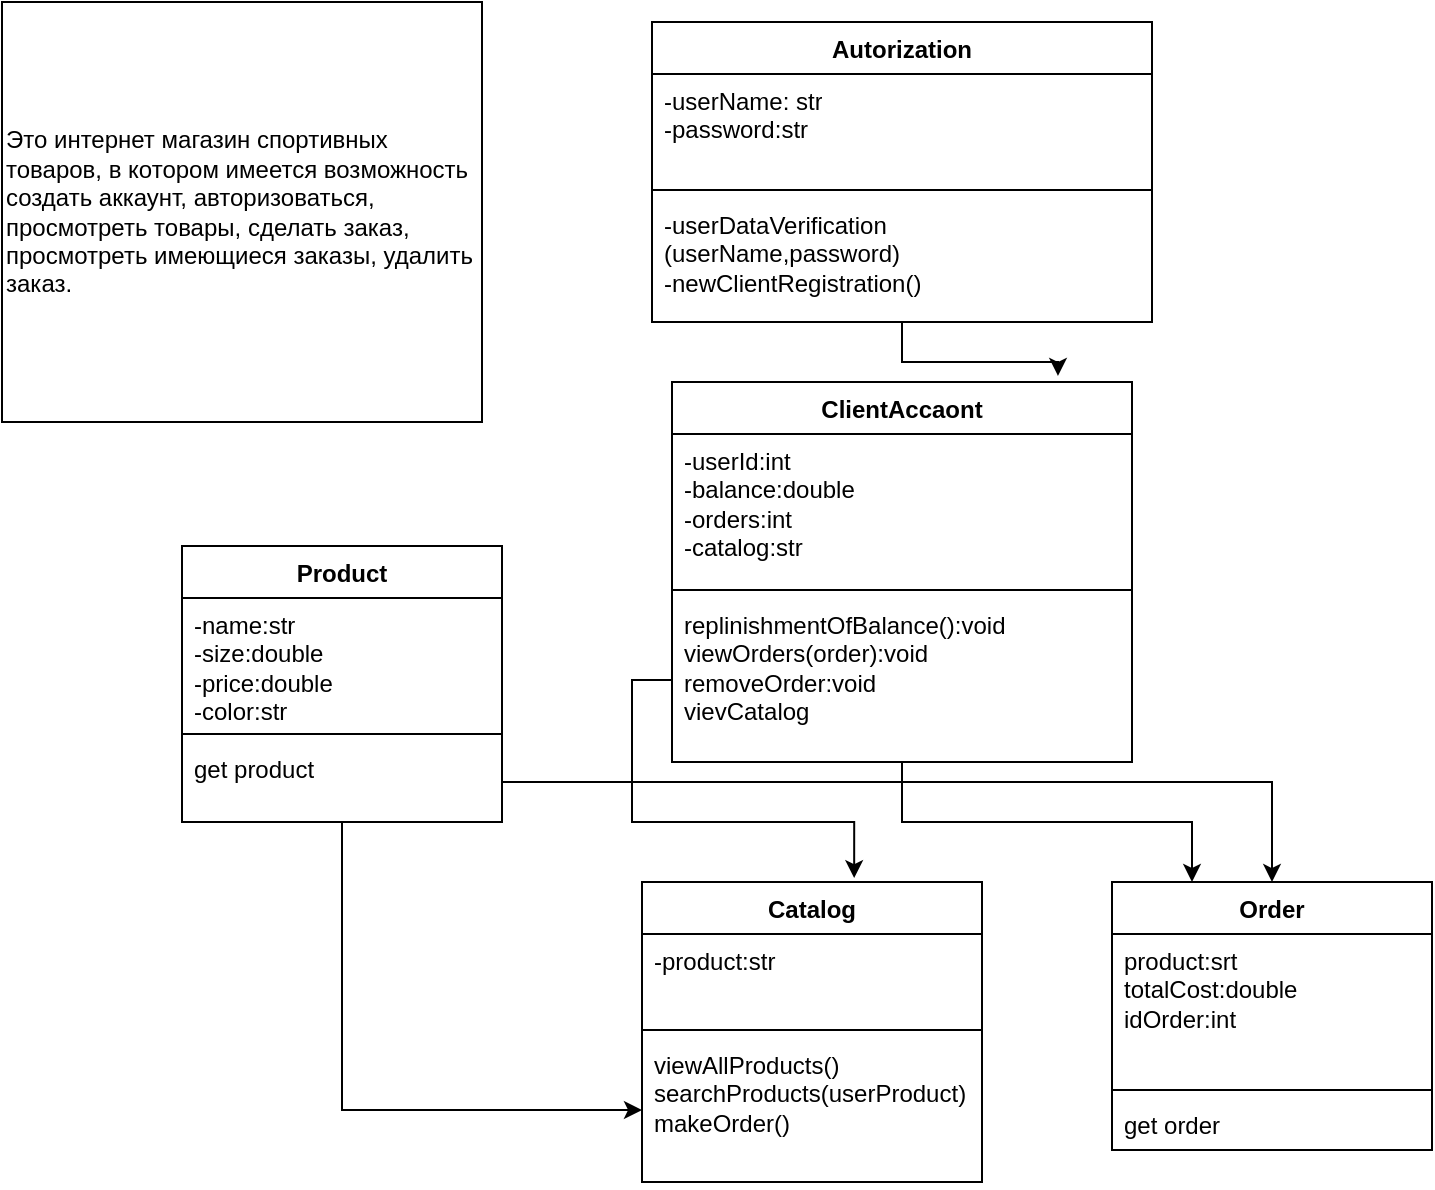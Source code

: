 <mxfile version="21.7.5" type="github">
  <diagram id="C5RBs43oDa-KdzZeNtuy" name="Page-1">
    <mxGraphModel dx="880" dy="446" grid="1" gridSize="10" guides="1" tooltips="1" connect="1" arrows="1" fold="1" page="1" pageScale="1" pageWidth="827" pageHeight="1169" math="0" shadow="0">
      <root>
        <mxCell id="WIyWlLk6GJQsqaUBKTNV-0" />
        <mxCell id="WIyWlLk6GJQsqaUBKTNV-1" parent="WIyWlLk6GJQsqaUBKTNV-0" />
        <mxCell id="K4wtIV0Vw7q8hmusGQWw-63" style="edgeStyle=orthogonalEdgeStyle;rounded=0;orthogonalLoop=1;jettySize=auto;html=1;entryX=0.25;entryY=0;entryDx=0;entryDy=0;" edge="1" parent="WIyWlLk6GJQsqaUBKTNV-1" source="K4wtIV0Vw7q8hmusGQWw-11" target="K4wtIV0Vw7q8hmusGQWw-40">
          <mxGeometry relative="1" as="geometry" />
        </mxCell>
        <mxCell id="K4wtIV0Vw7q8hmusGQWw-11" value="ClientAccaont" style="swimlane;fontStyle=1;align=center;verticalAlign=top;childLayout=stackLayout;horizontal=1;startSize=26;horizontalStack=0;resizeParent=1;resizeParentMax=0;resizeLast=0;collapsible=1;marginBottom=0;whiteSpace=wrap;html=1;" vertex="1" parent="WIyWlLk6GJQsqaUBKTNV-1">
          <mxGeometry x="335" y="190" width="230" height="190" as="geometry" />
        </mxCell>
        <mxCell id="K4wtIV0Vw7q8hmusGQWw-12" value="-userId:int&lt;br&gt;-balance:double&lt;br&gt;-orders:int&lt;br&gt;-catalog:str" style="text;strokeColor=none;fillColor=none;align=left;verticalAlign=top;spacingLeft=4;spacingRight=4;overflow=hidden;rotatable=0;points=[[0,0.5],[1,0.5]];portConstraint=eastwest;whiteSpace=wrap;html=1;" vertex="1" parent="K4wtIV0Vw7q8hmusGQWw-11">
          <mxGeometry y="26" width="230" height="74" as="geometry" />
        </mxCell>
        <mxCell id="K4wtIV0Vw7q8hmusGQWw-13" value="" style="line;strokeWidth=1;fillColor=none;align=left;verticalAlign=middle;spacingTop=-1;spacingLeft=3;spacingRight=3;rotatable=0;labelPosition=right;points=[];portConstraint=eastwest;strokeColor=inherit;" vertex="1" parent="K4wtIV0Vw7q8hmusGQWw-11">
          <mxGeometry y="100" width="230" height="8" as="geometry" />
        </mxCell>
        <mxCell id="K4wtIV0Vw7q8hmusGQWw-14" value="replinishmentOfBalance():void&lt;br&gt;viewOrders(order):void&lt;br&gt;removeOrder:void&lt;br&gt;vievCatalog" style="text;strokeColor=none;fillColor=none;align=left;verticalAlign=top;spacingLeft=4;spacingRight=4;overflow=hidden;rotatable=0;points=[[0,0.5],[1,0.5]];portConstraint=eastwest;whiteSpace=wrap;html=1;" vertex="1" parent="K4wtIV0Vw7q8hmusGQWw-11">
          <mxGeometry y="108" width="230" height="82" as="geometry" />
        </mxCell>
        <mxCell id="K4wtIV0Vw7q8hmusGQWw-39" value="" style="edgeStyle=orthogonalEdgeStyle;rounded=0;orthogonalLoop=1;jettySize=auto;html=1;entryX=0.839;entryY=-0.016;entryDx=0;entryDy=0;entryPerimeter=0;" edge="1" parent="WIyWlLk6GJQsqaUBKTNV-1" source="K4wtIV0Vw7q8hmusGQWw-21" target="K4wtIV0Vw7q8hmusGQWw-11">
          <mxGeometry relative="1" as="geometry">
            <mxPoint x="680" y="320" as="targetPoint" />
          </mxGeometry>
        </mxCell>
        <mxCell id="K4wtIV0Vw7q8hmusGQWw-21" value="Autorization" style="swimlane;fontStyle=1;align=center;verticalAlign=top;childLayout=stackLayout;horizontal=1;startSize=26;horizontalStack=0;resizeParent=1;resizeParentMax=0;resizeLast=0;collapsible=1;marginBottom=0;whiteSpace=wrap;html=1;" vertex="1" parent="WIyWlLk6GJQsqaUBKTNV-1">
          <mxGeometry x="325" y="10" width="250" height="150" as="geometry" />
        </mxCell>
        <mxCell id="K4wtIV0Vw7q8hmusGQWw-22" value="-userName: str&lt;br&gt;-password:str" style="text;strokeColor=none;fillColor=none;align=left;verticalAlign=top;spacingLeft=4;spacingRight=4;overflow=hidden;rotatable=0;points=[[0,0.5],[1,0.5]];portConstraint=eastwest;whiteSpace=wrap;html=1;" vertex="1" parent="K4wtIV0Vw7q8hmusGQWw-21">
          <mxGeometry y="26" width="250" height="54" as="geometry" />
        </mxCell>
        <mxCell id="K4wtIV0Vw7q8hmusGQWw-23" value="" style="line;strokeWidth=1;fillColor=none;align=left;verticalAlign=middle;spacingTop=-1;spacingLeft=3;spacingRight=3;rotatable=0;labelPosition=right;points=[];portConstraint=eastwest;strokeColor=inherit;" vertex="1" parent="K4wtIV0Vw7q8hmusGQWw-21">
          <mxGeometry y="80" width="250" height="8" as="geometry" />
        </mxCell>
        <mxCell id="K4wtIV0Vw7q8hmusGQWw-24" value="-userDataVerification&lt;br&gt;(userName,password)&lt;br&gt;-newClientRegistration()&lt;br&gt;" style="text;strokeColor=none;fillColor=none;align=left;verticalAlign=top;spacingLeft=4;spacingRight=4;overflow=hidden;rotatable=0;points=[[0,0.5],[1,0.5]];portConstraint=eastwest;whiteSpace=wrap;html=1;" vertex="1" parent="K4wtIV0Vw7q8hmusGQWw-21">
          <mxGeometry y="88" width="250" height="62" as="geometry" />
        </mxCell>
        <mxCell id="K4wtIV0Vw7q8hmusGQWw-26" style="edgeStyle=orthogonalEdgeStyle;rounded=0;orthogonalLoop=1;jettySize=auto;html=1;exitX=1;exitY=0.5;exitDx=0;exitDy=0;" edge="1" parent="K4wtIV0Vw7q8hmusGQWw-21" source="K4wtIV0Vw7q8hmusGQWw-22" target="K4wtIV0Vw7q8hmusGQWw-22">
          <mxGeometry relative="1" as="geometry" />
        </mxCell>
        <mxCell id="K4wtIV0Vw7q8hmusGQWw-40" value="Order" style="swimlane;fontStyle=1;align=center;verticalAlign=top;childLayout=stackLayout;horizontal=1;startSize=26;horizontalStack=0;resizeParent=1;resizeParentMax=0;resizeLast=0;collapsible=1;marginBottom=0;whiteSpace=wrap;html=1;" vertex="1" parent="WIyWlLk6GJQsqaUBKTNV-1">
          <mxGeometry x="555" y="440" width="160" height="134" as="geometry" />
        </mxCell>
        <mxCell id="K4wtIV0Vw7q8hmusGQWw-41" value="product:srt&lt;br&gt;totalCost:double&lt;br&gt;idOrder:int&lt;br&gt;" style="text;strokeColor=none;fillColor=none;align=left;verticalAlign=top;spacingLeft=4;spacingRight=4;overflow=hidden;rotatable=0;points=[[0,0.5],[1,0.5]];portConstraint=eastwest;whiteSpace=wrap;html=1;" vertex="1" parent="K4wtIV0Vw7q8hmusGQWw-40">
          <mxGeometry y="26" width="160" height="74" as="geometry" />
        </mxCell>
        <mxCell id="K4wtIV0Vw7q8hmusGQWw-42" value="" style="line;strokeWidth=1;fillColor=none;align=left;verticalAlign=middle;spacingTop=-1;spacingLeft=3;spacingRight=3;rotatable=0;labelPosition=right;points=[];portConstraint=eastwest;strokeColor=inherit;" vertex="1" parent="K4wtIV0Vw7q8hmusGQWw-40">
          <mxGeometry y="100" width="160" height="8" as="geometry" />
        </mxCell>
        <mxCell id="K4wtIV0Vw7q8hmusGQWw-43" value="get order&lt;br&gt;" style="text;strokeColor=none;fillColor=none;align=left;verticalAlign=top;spacingLeft=4;spacingRight=4;overflow=hidden;rotatable=0;points=[[0,0.5],[1,0.5]];portConstraint=eastwest;whiteSpace=wrap;html=1;" vertex="1" parent="K4wtIV0Vw7q8hmusGQWw-40">
          <mxGeometry y="108" width="160" height="26" as="geometry" />
        </mxCell>
        <mxCell id="K4wtIV0Vw7q8hmusGQWw-44" value="Catalog" style="swimlane;fontStyle=1;align=center;verticalAlign=top;childLayout=stackLayout;horizontal=1;startSize=26;horizontalStack=0;resizeParent=1;resizeParentMax=0;resizeLast=0;collapsible=1;marginBottom=0;whiteSpace=wrap;html=1;" vertex="1" parent="WIyWlLk6GJQsqaUBKTNV-1">
          <mxGeometry x="320" y="440" width="170" height="150" as="geometry" />
        </mxCell>
        <mxCell id="K4wtIV0Vw7q8hmusGQWw-45" value="-product:str&lt;br&gt;" style="text;strokeColor=none;fillColor=none;align=left;verticalAlign=top;spacingLeft=4;spacingRight=4;overflow=hidden;rotatable=0;points=[[0,0.5],[1,0.5]];portConstraint=eastwest;whiteSpace=wrap;html=1;" vertex="1" parent="K4wtIV0Vw7q8hmusGQWw-44">
          <mxGeometry y="26" width="170" height="44" as="geometry" />
        </mxCell>
        <mxCell id="K4wtIV0Vw7q8hmusGQWw-46" value="" style="line;strokeWidth=1;fillColor=none;align=left;verticalAlign=middle;spacingTop=-1;spacingLeft=3;spacingRight=3;rotatable=0;labelPosition=right;points=[];portConstraint=eastwest;strokeColor=inherit;" vertex="1" parent="K4wtIV0Vw7q8hmusGQWw-44">
          <mxGeometry y="70" width="170" height="8" as="geometry" />
        </mxCell>
        <mxCell id="K4wtIV0Vw7q8hmusGQWw-47" value="viewAllProducts()&lt;br&gt;searchProducts(userProduct)&lt;br&gt;makeOrder()" style="text;strokeColor=none;fillColor=none;align=left;verticalAlign=top;spacingLeft=4;spacingRight=4;overflow=hidden;rotatable=0;points=[[0,0.5],[1,0.5]];portConstraint=eastwest;whiteSpace=wrap;html=1;" vertex="1" parent="K4wtIV0Vw7q8hmusGQWw-44">
          <mxGeometry y="78" width="170" height="72" as="geometry" />
        </mxCell>
        <mxCell id="K4wtIV0Vw7q8hmusGQWw-59" value="" style="edgeStyle=orthogonalEdgeStyle;rounded=0;orthogonalLoop=1;jettySize=auto;html=1;" edge="1" parent="WIyWlLk6GJQsqaUBKTNV-1" source="K4wtIV0Vw7q8hmusGQWw-48" target="K4wtIV0Vw7q8hmusGQWw-47">
          <mxGeometry relative="1" as="geometry" />
        </mxCell>
        <mxCell id="K4wtIV0Vw7q8hmusGQWw-48" value="Product" style="swimlane;fontStyle=1;align=center;verticalAlign=top;childLayout=stackLayout;horizontal=1;startSize=26;horizontalStack=0;resizeParent=1;resizeParentMax=0;resizeLast=0;collapsible=1;marginBottom=0;whiteSpace=wrap;html=1;" vertex="1" parent="WIyWlLk6GJQsqaUBKTNV-1">
          <mxGeometry x="90" y="272" width="160" height="138" as="geometry" />
        </mxCell>
        <mxCell id="K4wtIV0Vw7q8hmusGQWw-49" value="-name:str&lt;br&gt;-size:double&lt;br&gt;-price:double&lt;br&gt;-color:str" style="text;strokeColor=none;fillColor=none;align=left;verticalAlign=top;spacingLeft=4;spacingRight=4;overflow=hidden;rotatable=0;points=[[0,0.5],[1,0.5]];portConstraint=eastwest;whiteSpace=wrap;html=1;" vertex="1" parent="K4wtIV0Vw7q8hmusGQWw-48">
          <mxGeometry y="26" width="160" height="64" as="geometry" />
        </mxCell>
        <mxCell id="K4wtIV0Vw7q8hmusGQWw-50" value="" style="line;strokeWidth=1;fillColor=none;align=left;verticalAlign=middle;spacingTop=-1;spacingLeft=3;spacingRight=3;rotatable=0;labelPosition=right;points=[];portConstraint=eastwest;strokeColor=inherit;" vertex="1" parent="K4wtIV0Vw7q8hmusGQWw-48">
          <mxGeometry y="90" width="160" height="8" as="geometry" />
        </mxCell>
        <mxCell id="K4wtIV0Vw7q8hmusGQWw-51" value="get product" style="text;strokeColor=none;fillColor=none;align=left;verticalAlign=top;spacingLeft=4;spacingRight=4;overflow=hidden;rotatable=0;points=[[0,0.5],[1,0.5]];portConstraint=eastwest;whiteSpace=wrap;html=1;" vertex="1" parent="K4wtIV0Vw7q8hmusGQWw-48">
          <mxGeometry y="98" width="160" height="40" as="geometry" />
        </mxCell>
        <mxCell id="K4wtIV0Vw7q8hmusGQWw-55" value="Это интернет магазин спортивных товаров, в котором имеется возможность создать аккаунт, авторизоваться, просмотреть товары, сделать заказ, просмотреть имеющиеся заказы, удалить заказ." style="html=1;whiteSpace=wrap;align=left;" vertex="1" parent="WIyWlLk6GJQsqaUBKTNV-1">
          <mxGeometry width="240" height="210" as="geometry" />
        </mxCell>
        <mxCell id="K4wtIV0Vw7q8hmusGQWw-60" style="edgeStyle=orthogonalEdgeStyle;rounded=0;orthogonalLoop=1;jettySize=auto;html=1;" edge="1" parent="WIyWlLk6GJQsqaUBKTNV-1" source="K4wtIV0Vw7q8hmusGQWw-51" target="K4wtIV0Vw7q8hmusGQWw-40">
          <mxGeometry relative="1" as="geometry" />
        </mxCell>
        <mxCell id="K4wtIV0Vw7q8hmusGQWw-64" value="" style="edgeStyle=orthogonalEdgeStyle;rounded=0;orthogonalLoop=1;jettySize=auto;html=1;entryX=0.624;entryY=-0.013;entryDx=0;entryDy=0;entryPerimeter=0;" edge="1" parent="WIyWlLk6GJQsqaUBKTNV-1" source="K4wtIV0Vw7q8hmusGQWw-14" target="K4wtIV0Vw7q8hmusGQWw-44">
          <mxGeometry relative="1" as="geometry" />
        </mxCell>
      </root>
    </mxGraphModel>
  </diagram>
</mxfile>
